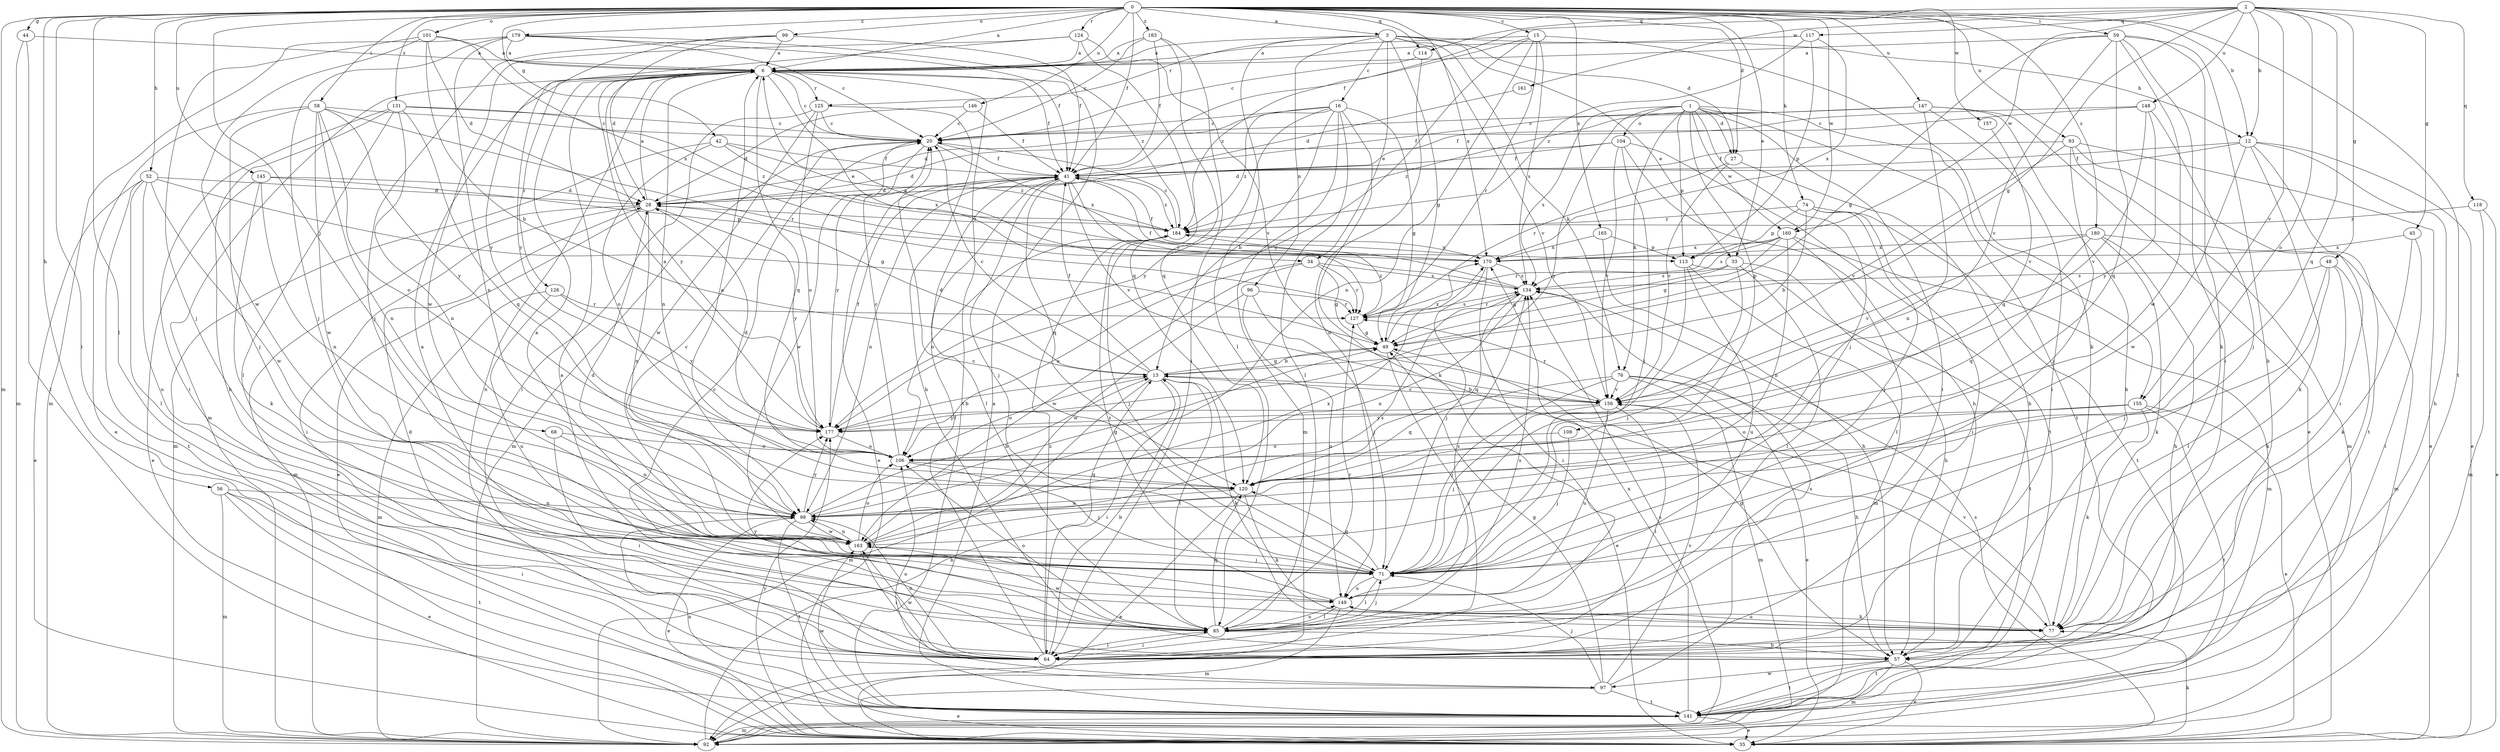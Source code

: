 strict digraph  {
0;
1;
2;
3;
6;
12;
13;
15;
16;
20;
27;
28;
33;
34;
35;
41;
42;
44;
45;
48;
49;
52;
56;
57;
58;
59;
64;
68;
71;
74;
76;
77;
85;
92;
93;
96;
97;
98;
99;
101;
104;
106;
108;
113;
114;
117;
118;
120;
124;
125;
126;
127;
131;
134;
141;
145;
146;
147;
148;
149;
155;
156;
157;
160;
161;
163;
165;
170;
177;
179;
180;
183;
184;
0 -> 3  [label=a];
0 -> 6  [label=a];
0 -> 12  [label=b];
0 -> 15  [label=c];
0 -> 27  [label=d];
0 -> 33  [label=e];
0 -> 41  [label=f];
0 -> 42  [label=g];
0 -> 44  [label=g];
0 -> 52  [label=h];
0 -> 56  [label=h];
0 -> 58  [label=i];
0 -> 59  [label=i];
0 -> 64  [label=i];
0 -> 68  [label=j];
0 -> 74  [label=k];
0 -> 85  [label=l];
0 -> 92  [label=m];
0 -> 93  [label=n];
0 -> 99  [label=o];
0 -> 101  [label=o];
0 -> 114  [label=q];
0 -> 124  [label=r];
0 -> 131  [label=s];
0 -> 141  [label=t];
0 -> 145  [label=u];
0 -> 146  [label=u];
0 -> 147  [label=u];
0 -> 157  [label=w];
0 -> 160  [label=w];
0 -> 165  [label=x];
0 -> 170  [label=x];
0 -> 179  [label=z];
0 -> 180  [label=z];
0 -> 183  [label=z];
1 -> 27  [label=d];
1 -> 64  [label=i];
1 -> 71  [label=j];
1 -> 76  [label=k];
1 -> 104  [label=o];
1 -> 108  [label=p];
1 -> 113  [label=p];
1 -> 134  [label=s];
1 -> 141  [label=t];
1 -> 155  [label=v];
1 -> 160  [label=w];
1 -> 177  [label=y];
2 -> 12  [label=b];
2 -> 41  [label=f];
2 -> 45  [label=g];
2 -> 48  [label=g];
2 -> 49  [label=g];
2 -> 106  [label=o];
2 -> 114  [label=q];
2 -> 117  [label=q];
2 -> 118  [label=q];
2 -> 120  [label=q];
2 -> 148  [label=u];
2 -> 155  [label=v];
2 -> 160  [label=w];
2 -> 161  [label=w];
3 -> 6  [label=a];
3 -> 12  [label=b];
3 -> 16  [label=c];
3 -> 27  [label=d];
3 -> 33  [label=e];
3 -> 34  [label=e];
3 -> 49  [label=g];
3 -> 76  [label=k];
3 -> 85  [label=l];
3 -> 96  [label=n];
3 -> 125  [label=r];
3 -> 156  [label=v];
6 -> 20  [label=c];
6 -> 34  [label=e];
6 -> 41  [label=f];
6 -> 92  [label=m];
6 -> 97  [label=n];
6 -> 98  [label=n];
6 -> 120  [label=q];
6 -> 125  [label=r];
6 -> 126  [label=r];
6 -> 141  [label=t];
6 -> 177  [label=y];
12 -> 28  [label=d];
12 -> 35  [label=e];
12 -> 41  [label=f];
12 -> 57  [label=h];
12 -> 64  [label=i];
12 -> 77  [label=k];
12 -> 163  [label=w];
13 -> 20  [label=c];
13 -> 28  [label=d];
13 -> 41  [label=f];
13 -> 49  [label=g];
13 -> 64  [label=i];
13 -> 77  [label=k];
13 -> 85  [label=l];
13 -> 92  [label=m];
13 -> 106  [label=o];
13 -> 156  [label=v];
15 -> 6  [label=a];
15 -> 77  [label=k];
15 -> 98  [label=n];
15 -> 127  [label=r];
15 -> 134  [label=s];
15 -> 177  [label=y];
15 -> 184  [label=z];
16 -> 13  [label=b];
16 -> 20  [label=c];
16 -> 28  [label=d];
16 -> 49  [label=g];
16 -> 77  [label=k];
16 -> 85  [label=l];
16 -> 92  [label=m];
16 -> 177  [label=y];
16 -> 184  [label=z];
20 -> 41  [label=f];
20 -> 92  [label=m];
20 -> 163  [label=w];
20 -> 170  [label=x];
20 -> 177  [label=y];
27 -> 57  [label=h];
27 -> 127  [label=r];
27 -> 156  [label=v];
28 -> 6  [label=a];
28 -> 35  [label=e];
28 -> 64  [label=i];
28 -> 92  [label=m];
28 -> 98  [label=n];
28 -> 177  [label=y];
28 -> 184  [label=z];
33 -> 49  [label=g];
33 -> 57  [label=h];
33 -> 71  [label=j];
33 -> 85  [label=l];
33 -> 134  [label=s];
34 -> 49  [label=g];
34 -> 106  [label=o];
34 -> 127  [label=r];
34 -> 134  [label=s];
34 -> 163  [label=w];
35 -> 77  [label=k];
35 -> 134  [label=s];
35 -> 177  [label=y];
41 -> 28  [label=d];
41 -> 35  [label=e];
41 -> 71  [label=j];
41 -> 85  [label=l];
41 -> 98  [label=n];
41 -> 120  [label=q];
41 -> 127  [label=r];
41 -> 156  [label=v];
41 -> 184  [label=z];
42 -> 41  [label=f];
42 -> 92  [label=m];
42 -> 106  [label=o];
42 -> 170  [label=x];
42 -> 184  [label=z];
44 -> 6  [label=a];
44 -> 92  [label=m];
44 -> 141  [label=t];
45 -> 64  [label=i];
45 -> 77  [label=k];
45 -> 170  [label=x];
48 -> 64  [label=i];
48 -> 71  [label=j];
48 -> 77  [label=k];
48 -> 85  [label=l];
48 -> 134  [label=s];
49 -> 13  [label=b];
49 -> 35  [label=e];
49 -> 64  [label=i];
49 -> 170  [label=x];
52 -> 28  [label=d];
52 -> 35  [label=e];
52 -> 49  [label=g];
52 -> 85  [label=l];
52 -> 141  [label=t];
52 -> 149  [label=u];
52 -> 163  [label=w];
56 -> 35  [label=e];
56 -> 64  [label=i];
56 -> 92  [label=m];
56 -> 98  [label=n];
56 -> 141  [label=t];
57 -> 6  [label=a];
57 -> 35  [label=e];
57 -> 49  [label=g];
57 -> 92  [label=m];
57 -> 141  [label=t];
57 -> 97  [label=w];
58 -> 20  [label=c];
58 -> 35  [label=e];
58 -> 71  [label=j];
58 -> 98  [label=n];
58 -> 106  [label=o];
58 -> 127  [label=r];
58 -> 163  [label=w];
58 -> 177  [label=y];
59 -> 6  [label=a];
59 -> 49  [label=g];
59 -> 57  [label=h];
59 -> 64  [label=i];
59 -> 77  [label=k];
59 -> 120  [label=q];
59 -> 156  [label=v];
59 -> 163  [label=w];
64 -> 13  [label=b];
64 -> 28  [label=d];
64 -> 41  [label=f];
64 -> 85  [label=l];
64 -> 98  [label=n];
64 -> 163  [label=w];
64 -> 184  [label=z];
68 -> 64  [label=i];
68 -> 98  [label=n];
68 -> 106  [label=o];
71 -> 6  [label=a];
71 -> 20  [label=c];
71 -> 85  [label=l];
71 -> 120  [label=q];
71 -> 149  [label=u];
74 -> 13  [label=b];
74 -> 64  [label=i];
74 -> 71  [label=j];
74 -> 113  [label=p];
74 -> 141  [label=t];
74 -> 184  [label=z];
76 -> 35  [label=e];
76 -> 57  [label=h];
76 -> 71  [label=j];
76 -> 92  [label=m];
76 -> 120  [label=q];
76 -> 156  [label=v];
77 -> 141  [label=t];
77 -> 149  [label=u];
77 -> 156  [label=v];
85 -> 20  [label=c];
85 -> 57  [label=h];
85 -> 64  [label=i];
85 -> 71  [label=j];
85 -> 106  [label=o];
85 -> 120  [label=q];
85 -> 127  [label=r];
85 -> 134  [label=s];
85 -> 149  [label=u];
85 -> 163  [label=w];
85 -> 177  [label=y];
92 -> 13  [label=b];
92 -> 134  [label=s];
93 -> 35  [label=e];
93 -> 41  [label=f];
93 -> 71  [label=j];
93 -> 92  [label=m];
93 -> 141  [label=t];
93 -> 156  [label=v];
96 -> 71  [label=j];
96 -> 127  [label=r];
96 -> 149  [label=u];
96 -> 163  [label=w];
97 -> 35  [label=e];
97 -> 49  [label=g];
97 -> 71  [label=j];
97 -> 106  [label=o];
97 -> 134  [label=s];
97 -> 141  [label=t];
97 -> 156  [label=v];
98 -> 13  [label=b];
98 -> 35  [label=e];
98 -> 49  [label=g];
98 -> 141  [label=t];
98 -> 163  [label=w];
98 -> 177  [label=y];
99 -> 6  [label=a];
99 -> 28  [label=d];
99 -> 41  [label=f];
99 -> 71  [label=j];
99 -> 177  [label=y];
101 -> 6  [label=a];
101 -> 13  [label=b];
101 -> 28  [label=d];
101 -> 71  [label=j];
101 -> 163  [label=w];
101 -> 170  [label=x];
104 -> 28  [label=d];
104 -> 41  [label=f];
104 -> 57  [label=h];
104 -> 71  [label=j];
104 -> 141  [label=t];
104 -> 156  [label=v];
106 -> 20  [label=c];
106 -> 28  [label=d];
106 -> 71  [label=j];
106 -> 120  [label=q];
108 -> 71  [label=j];
108 -> 106  [label=o];
113 -> 71  [label=j];
113 -> 92  [label=m];
113 -> 141  [label=t];
113 -> 149  [label=u];
114 -> 20  [label=c];
114 -> 149  [label=u];
117 -> 6  [label=a];
117 -> 113  [label=p];
117 -> 170  [label=x];
117 -> 184  [label=z];
118 -> 35  [label=e];
118 -> 92  [label=m];
118 -> 184  [label=z];
120 -> 6  [label=a];
120 -> 35  [label=e];
120 -> 77  [label=k];
120 -> 98  [label=n];
124 -> 6  [label=a];
124 -> 120  [label=q];
124 -> 156  [label=v];
124 -> 163  [label=w];
124 -> 177  [label=y];
125 -> 20  [label=c];
125 -> 57  [label=h];
125 -> 64  [label=i];
125 -> 106  [label=o];
125 -> 163  [label=w];
126 -> 92  [label=m];
126 -> 127  [label=r];
126 -> 149  [label=u];
126 -> 177  [label=y];
127 -> 49  [label=g];
127 -> 134  [label=s];
127 -> 184  [label=z];
131 -> 20  [label=c];
131 -> 57  [label=h];
131 -> 64  [label=i];
131 -> 85  [label=l];
131 -> 98  [label=n];
131 -> 120  [label=q];
131 -> 184  [label=z];
134 -> 6  [label=a];
134 -> 41  [label=f];
134 -> 98  [label=n];
134 -> 120  [label=q];
134 -> 127  [label=r];
141 -> 6  [label=a];
141 -> 35  [label=e];
141 -> 92  [label=m];
141 -> 98  [label=n];
141 -> 163  [label=w];
141 -> 170  [label=x];
145 -> 28  [label=d];
145 -> 35  [label=e];
145 -> 77  [label=k];
145 -> 98  [label=n];
145 -> 113  [label=p];
146 -> 20  [label=c];
146 -> 28  [label=d];
146 -> 41  [label=f];
147 -> 20  [label=c];
147 -> 35  [label=e];
147 -> 41  [label=f];
147 -> 57  [label=h];
147 -> 64  [label=i];
147 -> 98  [label=n];
147 -> 184  [label=z];
148 -> 20  [label=c];
148 -> 41  [label=f];
148 -> 71  [label=j];
148 -> 156  [label=v];
148 -> 177  [label=y];
149 -> 6  [label=a];
149 -> 77  [label=k];
149 -> 85  [label=l];
149 -> 92  [label=m];
149 -> 134  [label=s];
149 -> 184  [label=z];
155 -> 35  [label=e];
155 -> 77  [label=k];
155 -> 106  [label=o];
155 -> 141  [label=t];
155 -> 177  [label=y];
156 -> 13  [label=b];
156 -> 64  [label=i];
156 -> 71  [label=j];
156 -> 127  [label=r];
156 -> 149  [label=u];
156 -> 177  [label=y];
157 -> 120  [label=q];
160 -> 49  [label=g];
160 -> 85  [label=l];
160 -> 92  [label=m];
160 -> 98  [label=n];
160 -> 127  [label=r];
160 -> 134  [label=s];
160 -> 170  [label=x];
161 -> 28  [label=d];
163 -> 20  [label=c];
163 -> 28  [label=d];
163 -> 64  [label=i];
163 -> 71  [label=j];
163 -> 98  [label=n];
163 -> 106  [label=o];
163 -> 134  [label=s];
163 -> 170  [label=x];
165 -> 57  [label=h];
165 -> 113  [label=p];
165 -> 170  [label=x];
170 -> 41  [label=f];
170 -> 64  [label=i];
170 -> 71  [label=j];
170 -> 134  [label=s];
177 -> 6  [label=a];
177 -> 13  [label=b];
177 -> 41  [label=f];
177 -> 106  [label=o];
179 -> 6  [label=a];
179 -> 20  [label=c];
179 -> 41  [label=f];
179 -> 71  [label=j];
179 -> 92  [label=m];
179 -> 98  [label=n];
179 -> 184  [label=z];
180 -> 57  [label=h];
180 -> 77  [label=k];
180 -> 92  [label=m];
180 -> 120  [label=q];
180 -> 156  [label=v];
180 -> 170  [label=x];
183 -> 6  [label=a];
183 -> 20  [label=c];
183 -> 41  [label=f];
183 -> 64  [label=i];
183 -> 120  [label=q];
184 -> 20  [label=c];
184 -> 71  [label=j];
184 -> 106  [label=o];
184 -> 170  [label=x];
}
